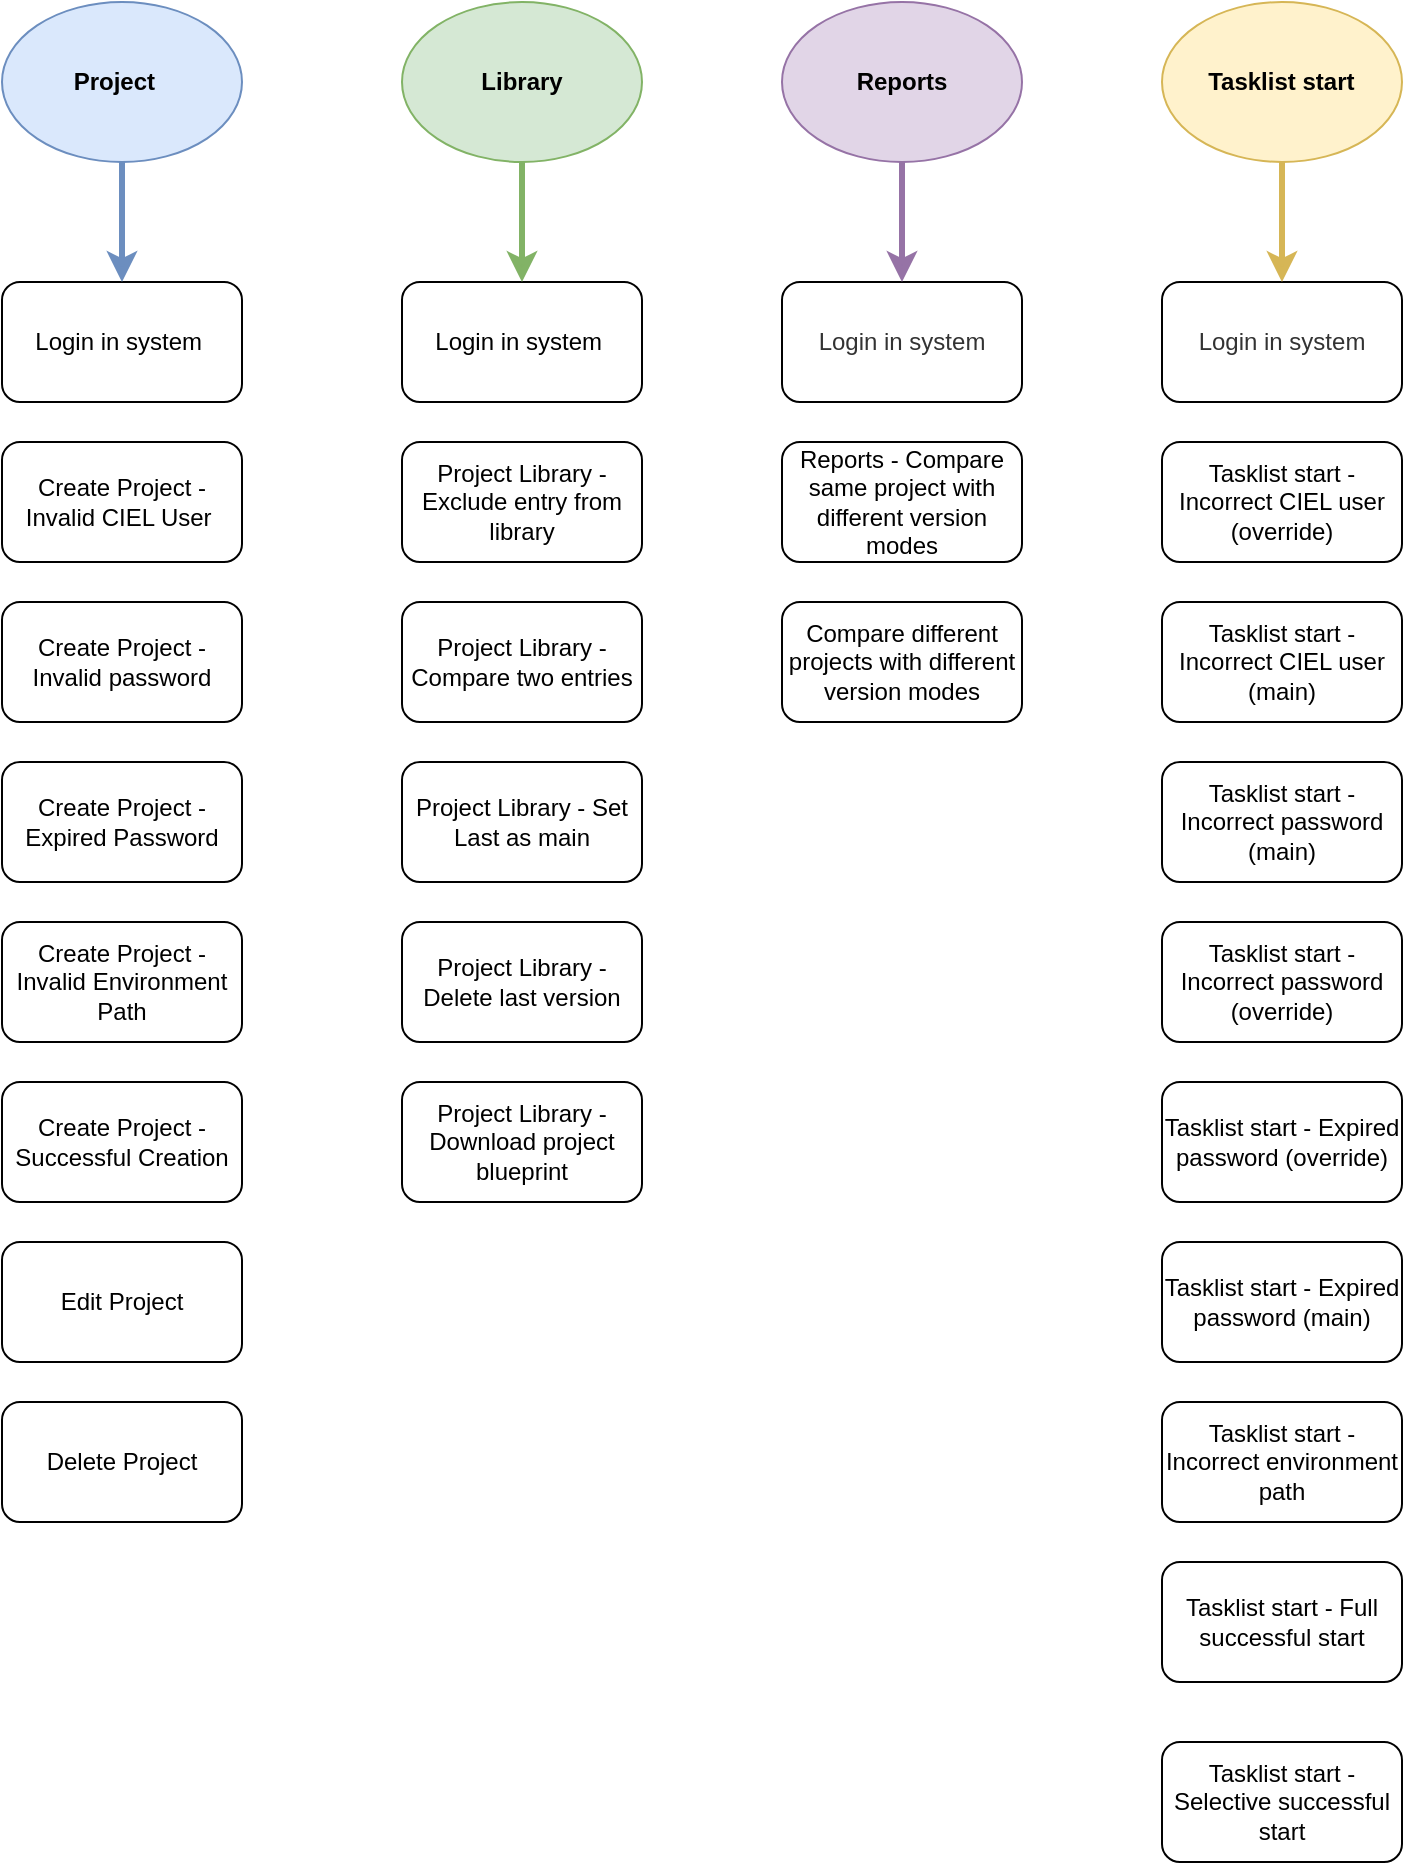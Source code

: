 <mxfile version="12.4.7" type="github">
  <diagram id="ZJK3DXsiuA5_ysu7YzQK" name="Page-1">
    <mxGraphModel dx="1408" dy="1848" grid="1" gridSize="10" guides="1" tooltips="1" connect="1" arrows="1" fold="1" page="1" pageScale="1" pageWidth="850" pageHeight="1100" math="0" shadow="0">
      <root>
        <mxCell id="0"/>
        <mxCell id="1" parent="0"/>
        <UserObject label="Login in system&amp;nbsp;" link="https://jira.int.kn/browse/CLISQA-1774" id="EcFOUBs4DyFzBYYAQCUD-1">
          <mxCell style="rounded=1;whiteSpace=wrap;html=1;" vertex="1" parent="1">
            <mxGeometry x="20" y="20" width="120" height="60" as="geometry"/>
          </mxCell>
        </UserObject>
        <UserObject label="Create Project - Invalid CIEL User&amp;nbsp;" link="https://jira.int.kn/browse/CLISQA-1733" id="EcFOUBs4DyFzBYYAQCUD-2">
          <mxCell style="rounded=1;whiteSpace=wrap;html=1;" vertex="1" parent="1">
            <mxGeometry x="20" y="100" width="120" height="60" as="geometry"/>
          </mxCell>
        </UserObject>
        <UserObject label="Create Project - Invalid password" link="https://jira.int.kn/browse/CLISQA-1735" id="EcFOUBs4DyFzBYYAQCUD-3">
          <mxCell style="rounded=1;whiteSpace=wrap;html=1;" vertex="1" parent="1">
            <mxGeometry x="20" y="180" width="120" height="60" as="geometry"/>
          </mxCell>
        </UserObject>
        <UserObject label="&lt;div style=&quot;text-align: left&quot;&gt;&lt;font color=&quot;#333333&quot; face=&quot;arial, sans-serif&quot; size=&quot;1&quot;&gt;&lt;span style=&quot;background-color: rgb(255 , 255 , 255) ; font-size: 12px&quot;&gt;Login in system&lt;/span&gt;&lt;/font&gt;&lt;/div&gt;" link="https://jira.int.kn/browse/CLISQA-1774" id="EcFOUBs4DyFzBYYAQCUD-4">
          <mxCell style="rounded=1;whiteSpace=wrap;html=1;" vertex="1" parent="1">
            <mxGeometry x="600" y="20" width="120" height="60" as="geometry"/>
          </mxCell>
        </UserObject>
        <UserObject label="Tasklist start - Incorrect CIEL user (override)" link="https://jira.int.kn/browse/CLISQA-1776" id="EcFOUBs4DyFzBYYAQCUD-5">
          <mxCell style="rounded=1;whiteSpace=wrap;html=1;" vertex="1" parent="1">
            <mxGeometry x="600" y="100" width="120" height="60" as="geometry"/>
          </mxCell>
        </UserObject>
        <UserObject label="Tasklist start - Incorrect CIEL user (main)" link="https://jira.int.kn/browse/CLISQA-1775" id="EcFOUBs4DyFzBYYAQCUD-6">
          <mxCell style="rounded=1;whiteSpace=wrap;html=1;" vertex="1" parent="1">
            <mxGeometry x="600" y="180" width="120" height="60" as="geometry"/>
          </mxCell>
        </UserObject>
        <UserObject label="Tasklist start - Incorrect password (main)" link="https://jira.int.kn/browse/CLISQA-1777" id="EcFOUBs4DyFzBYYAQCUD-7">
          <mxCell style="rounded=1;whiteSpace=wrap;html=1;" vertex="1" parent="1">
            <mxGeometry x="600" y="260" width="120" height="60" as="geometry"/>
          </mxCell>
        </UserObject>
        <UserObject label="Tasklist start - Incorrect password (override)" link="https://jira.int.kn/browse/CLISQA-1778" id="EcFOUBs4DyFzBYYAQCUD-8">
          <mxCell style="rounded=1;whiteSpace=wrap;html=1;" vertex="1" parent="1">
            <mxGeometry x="600" y="340" width="120" height="60" as="geometry"/>
          </mxCell>
        </UserObject>
        <UserObject label="Tasklist start - Expired password (override)" link="https://jira.int.kn/browse/CLISQA-1781" id="EcFOUBs4DyFzBYYAQCUD-9">
          <mxCell style="rounded=1;whiteSpace=wrap;html=1;" vertex="1" parent="1">
            <mxGeometry x="600" y="420" width="120" height="60" as="geometry"/>
          </mxCell>
        </UserObject>
        <UserObject label="Tasklist start - Expired password (main)" link="https://jira.int.kn/browse/CLISQA-1782" id="EcFOUBs4DyFzBYYAQCUD-10">
          <mxCell style="rounded=1;whiteSpace=wrap;html=1;" vertex="1" parent="1">
            <mxGeometry x="600" y="500" width="120" height="60" as="geometry"/>
          </mxCell>
        </UserObject>
        <UserObject label="Tasklist start - Incorrect environment path" link="https://jira.int.kn/browse/CLISQA-1784" id="EcFOUBs4DyFzBYYAQCUD-11">
          <mxCell style="rounded=1;whiteSpace=wrap;html=1;" vertex="1" parent="1">
            <mxGeometry x="600" y="580" width="120" height="60" as="geometry"/>
          </mxCell>
        </UserObject>
        <UserObject label="Tasklist start - Full successful start" link="https://jira.int.kn/browse/CLISQA-1788" id="EcFOUBs4DyFzBYYAQCUD-12">
          <mxCell style="rounded=1;whiteSpace=wrap;html=1;" vertex="1" parent="1">
            <mxGeometry x="600" y="660" width="120" height="60" as="geometry"/>
          </mxCell>
        </UserObject>
        <UserObject label="&lt;span style=&quot;color: rgb(51 , 51 , 51) ; font-family: &amp;#34;arial&amp;#34; , sans-serif ; text-align: left ; white-space: normal ; background-color: rgb(255 , 255 , 255)&quot;&gt;Login in system&lt;/span&gt;" link="https://jira.int.kn/browse/CLISQA-1774" id="EcFOUBs4DyFzBYYAQCUD-13">
          <mxCell style="rounded=1;whiteSpace=wrap;html=1;" vertex="1" parent="1">
            <mxGeometry x="410" y="20" width="120" height="60" as="geometry"/>
          </mxCell>
        </UserObject>
        <UserObject label="Reports - Compare same project with different version modes" link="https://jira.int.kn/browse/CLISQA-1792" id="EcFOUBs4DyFzBYYAQCUD-14">
          <mxCell style="rounded=1;whiteSpace=wrap;html=1;" vertex="1" parent="1">
            <mxGeometry x="410" y="100" width="120" height="60" as="geometry"/>
          </mxCell>
        </UserObject>
        <UserObject label="&lt;b&gt;Reports&lt;/b&gt;" link="https://jira.int.kn/browse/CLISQA-1797" id="EcFOUBs4DyFzBYYAQCUD-15">
          <mxCell style="ellipse;whiteSpace=wrap;html=1;fillColor=#e1d5e7;strokeColor=#9673a6;" vertex="1" parent="1">
            <mxGeometry x="410" y="-120" width="120" height="80" as="geometry"/>
          </mxCell>
        </UserObject>
        <UserObject label="&lt;p class=&quot;MsoListParagraph&quot; style=&quot;text-indent: -18.0pt&quot;&gt;&lt;b&gt;&amp;nbsp; &amp;nbsp; &amp;nbsp; &amp;nbsp;Tasklist start&lt;/b&gt;&lt;/p&gt;" link="https://jira.int.kn/browse/CLISQA-1791" id="EcFOUBs4DyFzBYYAQCUD-16">
          <mxCell style="ellipse;whiteSpace=wrap;html=1;fillColor=#fff2cc;strokeColor=#d6b656;align=center;" vertex="1" parent="1">
            <mxGeometry x="600" y="-120" width="120" height="80" as="geometry"/>
          </mxCell>
        </UserObject>
        <UserObject label="&lt;p class=&quot;MsoListParagraph&quot; style=&quot;text-indent: -18.0pt&quot;&gt;&lt;b&gt;&lt;span lang=&quot;EN-US&quot;&gt;&lt;span style=&quot;font-stretch: normal ; font-size: 7pt ; line-height: normal ; font-family: &amp;#34;times new roman&amp;#34;&quot;&gt;&amp;nbsp; &amp;nbsp; &amp;nbsp; &amp;nbsp;&lt;/span&gt;&lt;/span&gt;&lt;span lang=&quot;EN-US&quot;&gt;Project&lt;/span&gt;&lt;/b&gt;&lt;/p&gt;" link="https://jira.int.kn/browse/CLISQA-1752" id="EcFOUBs4DyFzBYYAQCUD-17">
          <mxCell style="ellipse;whiteSpace=wrap;html=1;fillColor=#dae8fc;strokeColor=#6c8ebf;" vertex="1" parent="1">
            <mxGeometry x="20" y="-120" width="120" height="80" as="geometry"/>
          </mxCell>
        </UserObject>
        <UserObject label="&lt;b&gt;Library&lt;/b&gt;" link="https://jira.int.kn/browse/CLISQA-1790" id="EcFOUBs4DyFzBYYAQCUD-18">
          <mxCell style="ellipse;whiteSpace=wrap;html=1;fillColor=#d5e8d4;strokeColor=#82b366;" vertex="1" parent="1">
            <mxGeometry x="220" y="-120" width="120" height="80" as="geometry"/>
          </mxCell>
        </UserObject>
        <UserObject label="Create Project - Expired Password" link="https://jira.int.kn/browse/CLISQA-1749" id="EcFOUBs4DyFzBYYAQCUD-19">
          <mxCell style="rounded=1;whiteSpace=wrap;html=1;" vertex="1" parent="1">
            <mxGeometry x="20" y="260" width="120" height="60" as="geometry"/>
          </mxCell>
        </UserObject>
        <UserObject label="Create Project - Invalid Environment Path" link="https://jira.int.kn/browse/CLISQA-1751" id="EcFOUBs4DyFzBYYAQCUD-20">
          <mxCell style="rounded=1;whiteSpace=wrap;html=1;" vertex="1" parent="1">
            <mxGeometry x="20" y="340" width="120" height="60" as="geometry"/>
          </mxCell>
        </UserObject>
        <UserObject label="Create Project - Successful Creation" link="https://jira.int.kn/browse/CLISQA-1728" id="EcFOUBs4DyFzBYYAQCUD-21">
          <mxCell style="rounded=1;whiteSpace=wrap;html=1;" vertex="1" parent="1">
            <mxGeometry x="20" y="420" width="120" height="60" as="geometry"/>
          </mxCell>
        </UserObject>
        <UserObject label="Edit Project" link="https://jira.int.kn/browse/CLISQA-1729" id="EcFOUBs4DyFzBYYAQCUD-22">
          <mxCell style="rounded=1;whiteSpace=wrap;html=1;" vertex="1" parent="1">
            <mxGeometry x="20" y="500" width="120" height="60" as="geometry"/>
          </mxCell>
        </UserObject>
        <UserObject label="Delete Project" link="https://jira.int.kn/browse/CLISQA-1730" id="EcFOUBs4DyFzBYYAQCUD-23">
          <mxCell style="rounded=1;whiteSpace=wrap;html=1;" vertex="1" parent="1">
            <mxGeometry x="20" y="580" width="120" height="60" as="geometry"/>
          </mxCell>
        </UserObject>
        <UserObject label="Login in system&amp;nbsp;" link="https://jira.int.kn/browse/CLISQA-1774" id="EcFOUBs4DyFzBYYAQCUD-24">
          <mxCell style="rounded=1;whiteSpace=wrap;html=1;" vertex="1" parent="1">
            <mxGeometry x="220" y="20" width="120" height="60" as="geometry"/>
          </mxCell>
        </UserObject>
        <UserObject label="Project Library - Exclude entry from library" link="https://jira.int.kn/browse/CLISQA-1753" id="EcFOUBs4DyFzBYYAQCUD-25">
          <mxCell style="rounded=1;whiteSpace=wrap;html=1;" vertex="1" parent="1">
            <mxGeometry x="220" y="100" width="120" height="60" as="geometry"/>
          </mxCell>
        </UserObject>
        <UserObject label="Project Library - Compare two entries" link="https://jira.int.kn/browse/CLISQA-1754" id="EcFOUBs4DyFzBYYAQCUD-26">
          <mxCell style="rounded=1;whiteSpace=wrap;html=1;" vertex="1" parent="1">
            <mxGeometry x="220" y="180" width="120" height="60" as="geometry"/>
          </mxCell>
        </UserObject>
        <UserObject label="Project Library - Set Last as main" link="https://jira.int.kn/browse/CLISQA-1794" id="EcFOUBs4DyFzBYYAQCUD-27">
          <mxCell style="rounded=1;whiteSpace=wrap;html=1;" vertex="1" parent="1">
            <mxGeometry x="220" y="260" width="120" height="60" as="geometry"/>
          </mxCell>
        </UserObject>
        <UserObject label="Project Library - Delete last version" link="https://jira.int.kn/browse/CLISQA-1795" id="EcFOUBs4DyFzBYYAQCUD-28">
          <mxCell style="rounded=1;whiteSpace=wrap;html=1;" vertex="1" parent="1">
            <mxGeometry x="220" y="340" width="120" height="60" as="geometry"/>
          </mxCell>
        </UserObject>
        <UserObject label="Project Library - Download project blueprint" link="https://jira.int.kn/browse/CLISQA-1755" id="EcFOUBs4DyFzBYYAQCUD-29">
          <mxCell style="rounded=1;whiteSpace=wrap;html=1;" vertex="1" parent="1">
            <mxGeometry x="220" y="420" width="120" height="60" as="geometry"/>
          </mxCell>
        </UserObject>
        <UserObject label="Compare different projects with different version modes" link="https://jira.int.kn/browse/CLISQA-1793" id="EcFOUBs4DyFzBYYAQCUD-31">
          <mxCell style="rounded=1;whiteSpace=wrap;html=1;" vertex="1" parent="1">
            <mxGeometry x="410" y="180" width="120" height="60" as="geometry"/>
          </mxCell>
        </UserObject>
        <UserObject label="Tasklist start - Selective successful start" link="https://jira.int.kn/browse/CLISQA-1789" id="EcFOUBs4DyFzBYYAQCUD-32">
          <mxCell style="rounded=1;whiteSpace=wrap;html=1;" vertex="1" parent="1">
            <mxGeometry x="600" y="750" width="120" height="60" as="geometry"/>
          </mxCell>
        </UserObject>
        <mxCell id="EcFOUBs4DyFzBYYAQCUD-33" value="" style="endArrow=classic;html=1;entryX=0.5;entryY=0;entryDx=0;entryDy=0;exitX=0.5;exitY=1;exitDx=0;exitDy=0;strokeWidth=3;fillColor=#e1d5e7;strokeColor=#9673a6;" edge="1" parent="1" source="EcFOUBs4DyFzBYYAQCUD-15" target="EcFOUBs4DyFzBYYAQCUD-13">
          <mxGeometry width="50" height="50" relative="1" as="geometry">
            <mxPoint x="360" y="10" as="sourcePoint"/>
            <mxPoint x="410" y="-40" as="targetPoint"/>
          </mxGeometry>
        </mxCell>
        <mxCell id="EcFOUBs4DyFzBYYAQCUD-34" value="" style="endArrow=classic;html=1;exitX=0.5;exitY=1;exitDx=0;exitDy=0;strokeWidth=3;fillColor=#fff2cc;strokeColor=#d6b656;" edge="1" parent="1" source="EcFOUBs4DyFzBYYAQCUD-16" target="EcFOUBs4DyFzBYYAQCUD-4">
          <mxGeometry width="50" height="50" relative="1" as="geometry">
            <mxPoint x="700" as="sourcePoint"/>
            <mxPoint x="750" y="-50" as="targetPoint"/>
          </mxGeometry>
        </mxCell>
        <mxCell id="EcFOUBs4DyFzBYYAQCUD-35" value="" style="endArrow=classic;html=1;entryX=0.5;entryY=0;entryDx=0;entryDy=0;exitX=0.5;exitY=1;exitDx=0;exitDy=0;strokeWidth=3;fillColor=#dae8fc;strokeColor=#6c8ebf;" edge="1" parent="1" source="EcFOUBs4DyFzBYYAQCUD-17" target="EcFOUBs4DyFzBYYAQCUD-1">
          <mxGeometry width="50" height="50" relative="1" as="geometry">
            <mxPoint x="130" y="-140" as="sourcePoint"/>
            <mxPoint x="180" y="-190" as="targetPoint"/>
            <Array as="points"/>
          </mxGeometry>
        </mxCell>
        <mxCell id="EcFOUBs4DyFzBYYAQCUD-36" value="" style="endArrow=classic;html=1;exitX=0.5;exitY=1;exitDx=0;exitDy=0;strokeWidth=3;fillColor=#d5e8d4;strokeColor=#82b366;" edge="1" parent="1" source="EcFOUBs4DyFzBYYAQCUD-18" target="EcFOUBs4DyFzBYYAQCUD-24">
          <mxGeometry width="50" height="50" relative="1" as="geometry">
            <mxPoint x="220" y="670" as="sourcePoint"/>
            <mxPoint x="270" y="620" as="targetPoint"/>
            <Array as="points"/>
          </mxGeometry>
        </mxCell>
      </root>
    </mxGraphModel>
  </diagram>
</mxfile>
